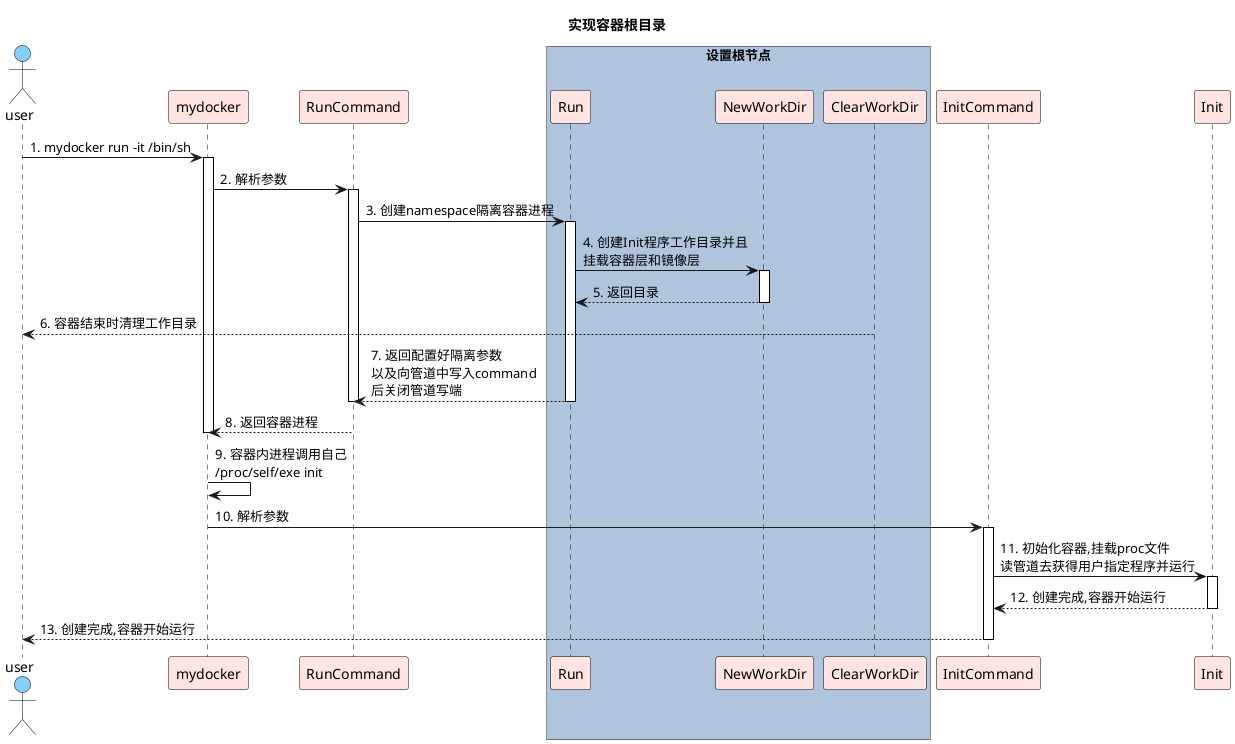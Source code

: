 

@startuml
title 实现容器根目录

skinparam sequence {

    ActorBorderColor black
    LifeLineBorderColor black
    ActorBackgroundColor #87CEFA


    ParticipantBorderColor black
    ParticipantBackgroundColor #FFE4E1
}


actor user
participant mydocker
participant RunCommand
box "设置根节点" #B0C4DE
participant Run
participant NewWorkDir
participant NewWorkDir
participant ClearWorkDir
end box
participant InitCommand
participant Init


user -> mydocker : 1. mydocker run -it /bin/sh
activate mydocker
mydocker -> RunCommand: 2. 解析参数
activate RunCommand
RunCommand -> Run: 3. 创建namespace隔离容器进程
activate Run

Run -> NewWorkDir: 4. 创建Init程序工作目录并且\n挂载容器层和镜像层
activate NewWorkDir
NewWorkDir --> Run: 5. 返回目录
deactivate NewWorkDir

ClearWorkDir --> user: 6. 容器结束时清理工作目录


Run --> RunCommand: 7. 返回配置好隔离参数\n以及向管道中写入command\n后关闭管道写端
deactivate Run
deactivate RunCommand
RunCommand --> mydocker: 8. 返回容器进程
deactivate mydocker
mydocker -> mydocker: 9. 容器内进程调用自己\n/proc/self/exe init
mydocker -> InitCommand: 10. 解析参数
activate InitCommand
InitCommand -> Init: 11. 初始化容器,挂载proc文件\n读管道去获得用户指定程序并运行
activate Init

Init --> InitCommand: 12. 创建完成,容器开始运行
deactivate Init
InitCommand --> user: 13. 创建完成,容器开始运行
deactivate InitCommand

@enduml
